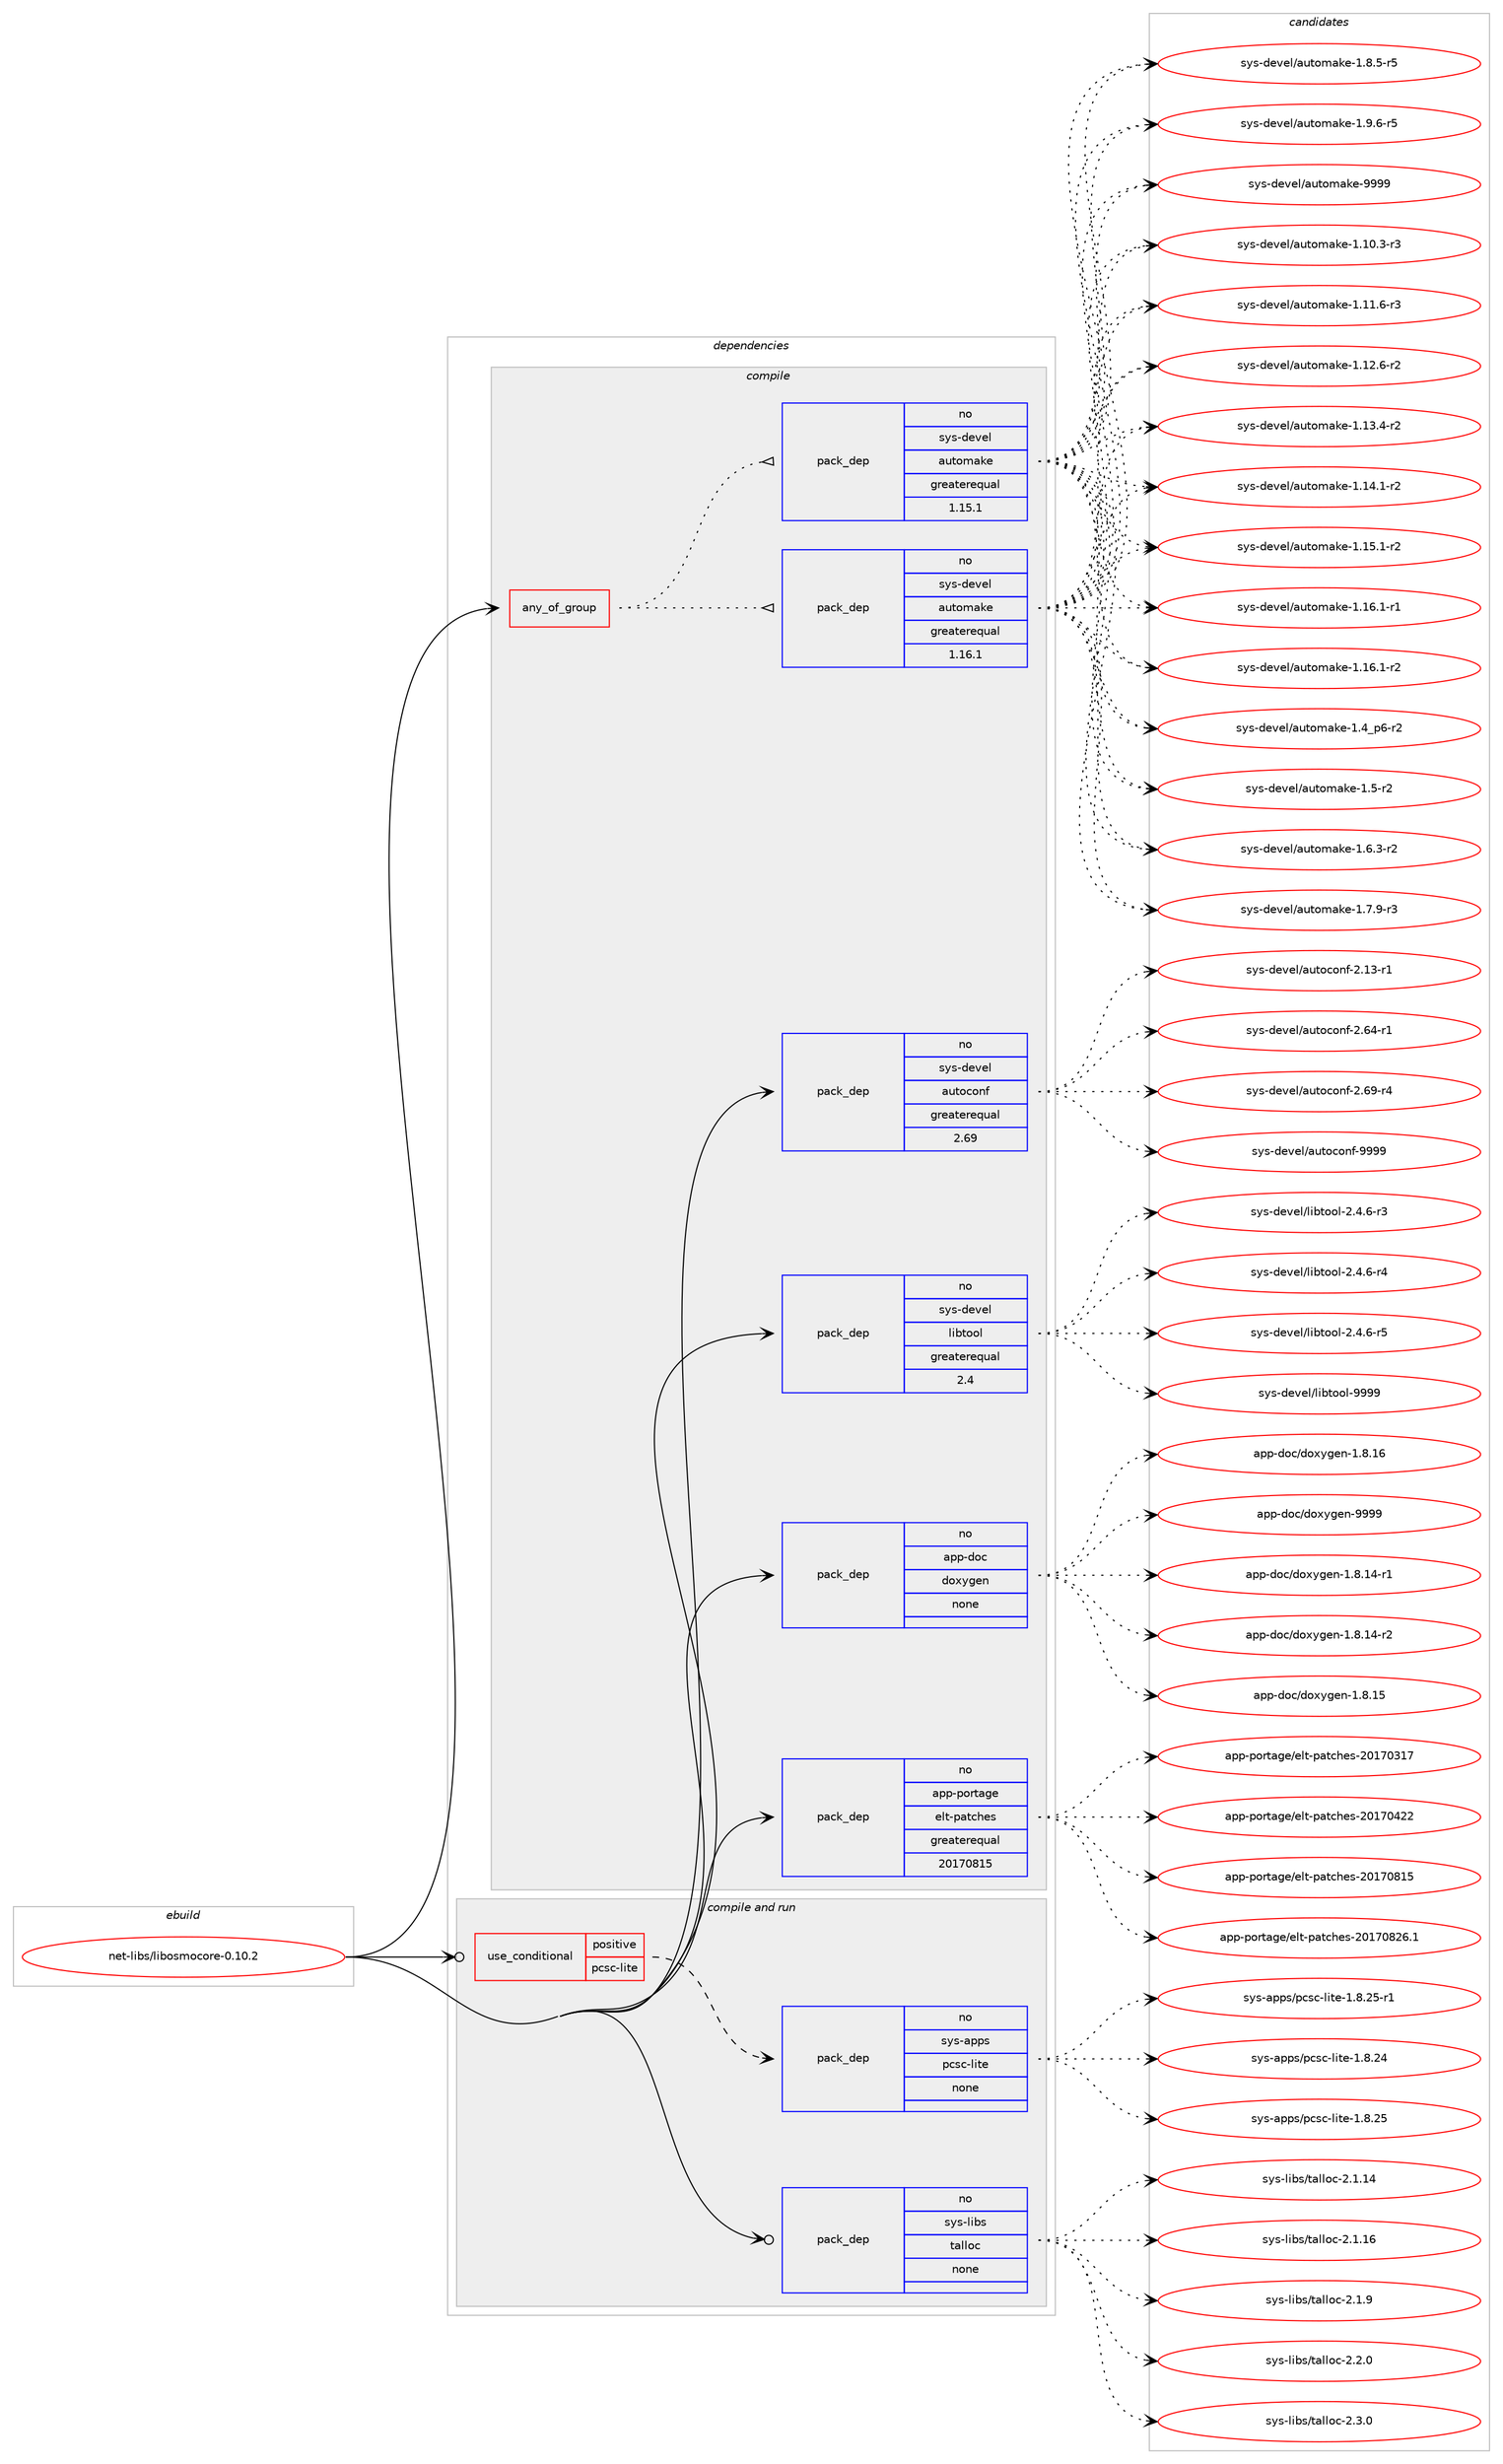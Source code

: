 digraph prolog {

# *************
# Graph options
# *************

newrank=true;
concentrate=true;
compound=true;
graph [rankdir=LR,fontname=Helvetica,fontsize=10,ranksep=1.5];#, ranksep=2.5, nodesep=0.2];
edge  [arrowhead=vee];
node  [fontname=Helvetica,fontsize=10];

# **********
# The ebuild
# **********

subgraph cluster_leftcol {
color=gray;
rank=same;
label=<<i>ebuild</i>>;
id [label="net-libs/libosmocore-0.10.2", color=red, width=4, href="../net-libs/libosmocore-0.10.2.svg"];
}

# ****************
# The dependencies
# ****************

subgraph cluster_midcol {
color=gray;
label=<<i>dependencies</i>>;
subgraph cluster_compile {
fillcolor="#eeeeee";
style=filled;
label=<<i>compile</i>>;
subgraph any14032 {
dependency827068 [label=<<TABLE BORDER="0" CELLBORDER="1" CELLSPACING="0" CELLPADDING="4"><TR><TD CELLPADDING="10">any_of_group</TD></TR></TABLE>>, shape=none, color=red];subgraph pack611036 {
dependency827069 [label=<<TABLE BORDER="0" CELLBORDER="1" CELLSPACING="0" CELLPADDING="4" WIDTH="220"><TR><TD ROWSPAN="6" CELLPADDING="30">pack_dep</TD></TR><TR><TD WIDTH="110">no</TD></TR><TR><TD>sys-devel</TD></TR><TR><TD>automake</TD></TR><TR><TD>greaterequal</TD></TR><TR><TD>1.16.1</TD></TR></TABLE>>, shape=none, color=blue];
}
dependency827068:e -> dependency827069:w [weight=20,style="dotted",arrowhead="oinv"];
subgraph pack611037 {
dependency827070 [label=<<TABLE BORDER="0" CELLBORDER="1" CELLSPACING="0" CELLPADDING="4" WIDTH="220"><TR><TD ROWSPAN="6" CELLPADDING="30">pack_dep</TD></TR><TR><TD WIDTH="110">no</TD></TR><TR><TD>sys-devel</TD></TR><TR><TD>automake</TD></TR><TR><TD>greaterequal</TD></TR><TR><TD>1.15.1</TD></TR></TABLE>>, shape=none, color=blue];
}
dependency827068:e -> dependency827070:w [weight=20,style="dotted",arrowhead="oinv"];
}
id:e -> dependency827068:w [weight=20,style="solid",arrowhead="vee"];
subgraph pack611038 {
dependency827071 [label=<<TABLE BORDER="0" CELLBORDER="1" CELLSPACING="0" CELLPADDING="4" WIDTH="220"><TR><TD ROWSPAN="6" CELLPADDING="30">pack_dep</TD></TR><TR><TD WIDTH="110">no</TD></TR><TR><TD>app-doc</TD></TR><TR><TD>doxygen</TD></TR><TR><TD>none</TD></TR><TR><TD></TD></TR></TABLE>>, shape=none, color=blue];
}
id:e -> dependency827071:w [weight=20,style="solid",arrowhead="vee"];
subgraph pack611039 {
dependency827072 [label=<<TABLE BORDER="0" CELLBORDER="1" CELLSPACING="0" CELLPADDING="4" WIDTH="220"><TR><TD ROWSPAN="6" CELLPADDING="30">pack_dep</TD></TR><TR><TD WIDTH="110">no</TD></TR><TR><TD>app-portage</TD></TR><TR><TD>elt-patches</TD></TR><TR><TD>greaterequal</TD></TR><TR><TD>20170815</TD></TR></TABLE>>, shape=none, color=blue];
}
id:e -> dependency827072:w [weight=20,style="solid",arrowhead="vee"];
subgraph pack611040 {
dependency827073 [label=<<TABLE BORDER="0" CELLBORDER="1" CELLSPACING="0" CELLPADDING="4" WIDTH="220"><TR><TD ROWSPAN="6" CELLPADDING="30">pack_dep</TD></TR><TR><TD WIDTH="110">no</TD></TR><TR><TD>sys-devel</TD></TR><TR><TD>autoconf</TD></TR><TR><TD>greaterequal</TD></TR><TR><TD>2.69</TD></TR></TABLE>>, shape=none, color=blue];
}
id:e -> dependency827073:w [weight=20,style="solid",arrowhead="vee"];
subgraph pack611041 {
dependency827074 [label=<<TABLE BORDER="0" CELLBORDER="1" CELLSPACING="0" CELLPADDING="4" WIDTH="220"><TR><TD ROWSPAN="6" CELLPADDING="30">pack_dep</TD></TR><TR><TD WIDTH="110">no</TD></TR><TR><TD>sys-devel</TD></TR><TR><TD>libtool</TD></TR><TR><TD>greaterequal</TD></TR><TR><TD>2.4</TD></TR></TABLE>>, shape=none, color=blue];
}
id:e -> dependency827074:w [weight=20,style="solid",arrowhead="vee"];
}
subgraph cluster_compileandrun {
fillcolor="#eeeeee";
style=filled;
label=<<i>compile and run</i>>;
subgraph cond201543 {
dependency827075 [label=<<TABLE BORDER="0" CELLBORDER="1" CELLSPACING="0" CELLPADDING="4"><TR><TD ROWSPAN="3" CELLPADDING="10">use_conditional</TD></TR><TR><TD>positive</TD></TR><TR><TD>pcsc-lite</TD></TR></TABLE>>, shape=none, color=red];
subgraph pack611042 {
dependency827076 [label=<<TABLE BORDER="0" CELLBORDER="1" CELLSPACING="0" CELLPADDING="4" WIDTH="220"><TR><TD ROWSPAN="6" CELLPADDING="30">pack_dep</TD></TR><TR><TD WIDTH="110">no</TD></TR><TR><TD>sys-apps</TD></TR><TR><TD>pcsc-lite</TD></TR><TR><TD>none</TD></TR><TR><TD></TD></TR></TABLE>>, shape=none, color=blue];
}
dependency827075:e -> dependency827076:w [weight=20,style="dashed",arrowhead="vee"];
}
id:e -> dependency827075:w [weight=20,style="solid",arrowhead="odotvee"];
subgraph pack611043 {
dependency827077 [label=<<TABLE BORDER="0" CELLBORDER="1" CELLSPACING="0" CELLPADDING="4" WIDTH="220"><TR><TD ROWSPAN="6" CELLPADDING="30">pack_dep</TD></TR><TR><TD WIDTH="110">no</TD></TR><TR><TD>sys-libs</TD></TR><TR><TD>talloc</TD></TR><TR><TD>none</TD></TR><TR><TD></TD></TR></TABLE>>, shape=none, color=blue];
}
id:e -> dependency827077:w [weight=20,style="solid",arrowhead="odotvee"];
}
subgraph cluster_run {
fillcolor="#eeeeee";
style=filled;
label=<<i>run</i>>;
}
}

# **************
# The candidates
# **************

subgraph cluster_choices {
rank=same;
color=gray;
label=<<i>candidates</i>>;

subgraph choice611036 {
color=black;
nodesep=1;
choice11512111545100101118101108479711711611110997107101454946494846514511451 [label="sys-devel/automake-1.10.3-r3", color=red, width=4,href="../sys-devel/automake-1.10.3-r3.svg"];
choice11512111545100101118101108479711711611110997107101454946494946544511451 [label="sys-devel/automake-1.11.6-r3", color=red, width=4,href="../sys-devel/automake-1.11.6-r3.svg"];
choice11512111545100101118101108479711711611110997107101454946495046544511450 [label="sys-devel/automake-1.12.6-r2", color=red, width=4,href="../sys-devel/automake-1.12.6-r2.svg"];
choice11512111545100101118101108479711711611110997107101454946495146524511450 [label="sys-devel/automake-1.13.4-r2", color=red, width=4,href="../sys-devel/automake-1.13.4-r2.svg"];
choice11512111545100101118101108479711711611110997107101454946495246494511450 [label="sys-devel/automake-1.14.1-r2", color=red, width=4,href="../sys-devel/automake-1.14.1-r2.svg"];
choice11512111545100101118101108479711711611110997107101454946495346494511450 [label="sys-devel/automake-1.15.1-r2", color=red, width=4,href="../sys-devel/automake-1.15.1-r2.svg"];
choice11512111545100101118101108479711711611110997107101454946495446494511449 [label="sys-devel/automake-1.16.1-r1", color=red, width=4,href="../sys-devel/automake-1.16.1-r1.svg"];
choice11512111545100101118101108479711711611110997107101454946495446494511450 [label="sys-devel/automake-1.16.1-r2", color=red, width=4,href="../sys-devel/automake-1.16.1-r2.svg"];
choice115121115451001011181011084797117116111109971071014549465295112544511450 [label="sys-devel/automake-1.4_p6-r2", color=red, width=4,href="../sys-devel/automake-1.4_p6-r2.svg"];
choice11512111545100101118101108479711711611110997107101454946534511450 [label="sys-devel/automake-1.5-r2", color=red, width=4,href="../sys-devel/automake-1.5-r2.svg"];
choice115121115451001011181011084797117116111109971071014549465446514511450 [label="sys-devel/automake-1.6.3-r2", color=red, width=4,href="../sys-devel/automake-1.6.3-r2.svg"];
choice115121115451001011181011084797117116111109971071014549465546574511451 [label="sys-devel/automake-1.7.9-r3", color=red, width=4,href="../sys-devel/automake-1.7.9-r3.svg"];
choice115121115451001011181011084797117116111109971071014549465646534511453 [label="sys-devel/automake-1.8.5-r5", color=red, width=4,href="../sys-devel/automake-1.8.5-r5.svg"];
choice115121115451001011181011084797117116111109971071014549465746544511453 [label="sys-devel/automake-1.9.6-r5", color=red, width=4,href="../sys-devel/automake-1.9.6-r5.svg"];
choice115121115451001011181011084797117116111109971071014557575757 [label="sys-devel/automake-9999", color=red, width=4,href="../sys-devel/automake-9999.svg"];
dependency827069:e -> choice11512111545100101118101108479711711611110997107101454946494846514511451:w [style=dotted,weight="100"];
dependency827069:e -> choice11512111545100101118101108479711711611110997107101454946494946544511451:w [style=dotted,weight="100"];
dependency827069:e -> choice11512111545100101118101108479711711611110997107101454946495046544511450:w [style=dotted,weight="100"];
dependency827069:e -> choice11512111545100101118101108479711711611110997107101454946495146524511450:w [style=dotted,weight="100"];
dependency827069:e -> choice11512111545100101118101108479711711611110997107101454946495246494511450:w [style=dotted,weight="100"];
dependency827069:e -> choice11512111545100101118101108479711711611110997107101454946495346494511450:w [style=dotted,weight="100"];
dependency827069:e -> choice11512111545100101118101108479711711611110997107101454946495446494511449:w [style=dotted,weight="100"];
dependency827069:e -> choice11512111545100101118101108479711711611110997107101454946495446494511450:w [style=dotted,weight="100"];
dependency827069:e -> choice115121115451001011181011084797117116111109971071014549465295112544511450:w [style=dotted,weight="100"];
dependency827069:e -> choice11512111545100101118101108479711711611110997107101454946534511450:w [style=dotted,weight="100"];
dependency827069:e -> choice115121115451001011181011084797117116111109971071014549465446514511450:w [style=dotted,weight="100"];
dependency827069:e -> choice115121115451001011181011084797117116111109971071014549465546574511451:w [style=dotted,weight="100"];
dependency827069:e -> choice115121115451001011181011084797117116111109971071014549465646534511453:w [style=dotted,weight="100"];
dependency827069:e -> choice115121115451001011181011084797117116111109971071014549465746544511453:w [style=dotted,weight="100"];
dependency827069:e -> choice115121115451001011181011084797117116111109971071014557575757:w [style=dotted,weight="100"];
}
subgraph choice611037 {
color=black;
nodesep=1;
choice11512111545100101118101108479711711611110997107101454946494846514511451 [label="sys-devel/automake-1.10.3-r3", color=red, width=4,href="../sys-devel/automake-1.10.3-r3.svg"];
choice11512111545100101118101108479711711611110997107101454946494946544511451 [label="sys-devel/automake-1.11.6-r3", color=red, width=4,href="../sys-devel/automake-1.11.6-r3.svg"];
choice11512111545100101118101108479711711611110997107101454946495046544511450 [label="sys-devel/automake-1.12.6-r2", color=red, width=4,href="../sys-devel/automake-1.12.6-r2.svg"];
choice11512111545100101118101108479711711611110997107101454946495146524511450 [label="sys-devel/automake-1.13.4-r2", color=red, width=4,href="../sys-devel/automake-1.13.4-r2.svg"];
choice11512111545100101118101108479711711611110997107101454946495246494511450 [label="sys-devel/automake-1.14.1-r2", color=red, width=4,href="../sys-devel/automake-1.14.1-r2.svg"];
choice11512111545100101118101108479711711611110997107101454946495346494511450 [label="sys-devel/automake-1.15.1-r2", color=red, width=4,href="../sys-devel/automake-1.15.1-r2.svg"];
choice11512111545100101118101108479711711611110997107101454946495446494511449 [label="sys-devel/automake-1.16.1-r1", color=red, width=4,href="../sys-devel/automake-1.16.1-r1.svg"];
choice11512111545100101118101108479711711611110997107101454946495446494511450 [label="sys-devel/automake-1.16.1-r2", color=red, width=4,href="../sys-devel/automake-1.16.1-r2.svg"];
choice115121115451001011181011084797117116111109971071014549465295112544511450 [label="sys-devel/automake-1.4_p6-r2", color=red, width=4,href="../sys-devel/automake-1.4_p6-r2.svg"];
choice11512111545100101118101108479711711611110997107101454946534511450 [label="sys-devel/automake-1.5-r2", color=red, width=4,href="../sys-devel/automake-1.5-r2.svg"];
choice115121115451001011181011084797117116111109971071014549465446514511450 [label="sys-devel/automake-1.6.3-r2", color=red, width=4,href="../sys-devel/automake-1.6.3-r2.svg"];
choice115121115451001011181011084797117116111109971071014549465546574511451 [label="sys-devel/automake-1.7.9-r3", color=red, width=4,href="../sys-devel/automake-1.7.9-r3.svg"];
choice115121115451001011181011084797117116111109971071014549465646534511453 [label="sys-devel/automake-1.8.5-r5", color=red, width=4,href="../sys-devel/automake-1.8.5-r5.svg"];
choice115121115451001011181011084797117116111109971071014549465746544511453 [label="sys-devel/automake-1.9.6-r5", color=red, width=4,href="../sys-devel/automake-1.9.6-r5.svg"];
choice115121115451001011181011084797117116111109971071014557575757 [label="sys-devel/automake-9999", color=red, width=4,href="../sys-devel/automake-9999.svg"];
dependency827070:e -> choice11512111545100101118101108479711711611110997107101454946494846514511451:w [style=dotted,weight="100"];
dependency827070:e -> choice11512111545100101118101108479711711611110997107101454946494946544511451:w [style=dotted,weight="100"];
dependency827070:e -> choice11512111545100101118101108479711711611110997107101454946495046544511450:w [style=dotted,weight="100"];
dependency827070:e -> choice11512111545100101118101108479711711611110997107101454946495146524511450:w [style=dotted,weight="100"];
dependency827070:e -> choice11512111545100101118101108479711711611110997107101454946495246494511450:w [style=dotted,weight="100"];
dependency827070:e -> choice11512111545100101118101108479711711611110997107101454946495346494511450:w [style=dotted,weight="100"];
dependency827070:e -> choice11512111545100101118101108479711711611110997107101454946495446494511449:w [style=dotted,weight="100"];
dependency827070:e -> choice11512111545100101118101108479711711611110997107101454946495446494511450:w [style=dotted,weight="100"];
dependency827070:e -> choice115121115451001011181011084797117116111109971071014549465295112544511450:w [style=dotted,weight="100"];
dependency827070:e -> choice11512111545100101118101108479711711611110997107101454946534511450:w [style=dotted,weight="100"];
dependency827070:e -> choice115121115451001011181011084797117116111109971071014549465446514511450:w [style=dotted,weight="100"];
dependency827070:e -> choice115121115451001011181011084797117116111109971071014549465546574511451:w [style=dotted,weight="100"];
dependency827070:e -> choice115121115451001011181011084797117116111109971071014549465646534511453:w [style=dotted,weight="100"];
dependency827070:e -> choice115121115451001011181011084797117116111109971071014549465746544511453:w [style=dotted,weight="100"];
dependency827070:e -> choice115121115451001011181011084797117116111109971071014557575757:w [style=dotted,weight="100"];
}
subgraph choice611038 {
color=black;
nodesep=1;
choice97112112451001119947100111120121103101110454946564649524511449 [label="app-doc/doxygen-1.8.14-r1", color=red, width=4,href="../app-doc/doxygen-1.8.14-r1.svg"];
choice97112112451001119947100111120121103101110454946564649524511450 [label="app-doc/doxygen-1.8.14-r2", color=red, width=4,href="../app-doc/doxygen-1.8.14-r2.svg"];
choice9711211245100111994710011112012110310111045494656464953 [label="app-doc/doxygen-1.8.15", color=red, width=4,href="../app-doc/doxygen-1.8.15.svg"];
choice9711211245100111994710011112012110310111045494656464954 [label="app-doc/doxygen-1.8.16", color=red, width=4,href="../app-doc/doxygen-1.8.16.svg"];
choice971121124510011199471001111201211031011104557575757 [label="app-doc/doxygen-9999", color=red, width=4,href="../app-doc/doxygen-9999.svg"];
dependency827071:e -> choice97112112451001119947100111120121103101110454946564649524511449:w [style=dotted,weight="100"];
dependency827071:e -> choice97112112451001119947100111120121103101110454946564649524511450:w [style=dotted,weight="100"];
dependency827071:e -> choice9711211245100111994710011112012110310111045494656464953:w [style=dotted,weight="100"];
dependency827071:e -> choice9711211245100111994710011112012110310111045494656464954:w [style=dotted,weight="100"];
dependency827071:e -> choice971121124510011199471001111201211031011104557575757:w [style=dotted,weight="100"];
}
subgraph choice611039 {
color=black;
nodesep=1;
choice97112112451121111141169710310147101108116451129711699104101115455048495548514955 [label="app-portage/elt-patches-20170317", color=red, width=4,href="../app-portage/elt-patches-20170317.svg"];
choice97112112451121111141169710310147101108116451129711699104101115455048495548525050 [label="app-portage/elt-patches-20170422", color=red, width=4,href="../app-portage/elt-patches-20170422.svg"];
choice97112112451121111141169710310147101108116451129711699104101115455048495548564953 [label="app-portage/elt-patches-20170815", color=red, width=4,href="../app-portage/elt-patches-20170815.svg"];
choice971121124511211111411697103101471011081164511297116991041011154550484955485650544649 [label="app-portage/elt-patches-20170826.1", color=red, width=4,href="../app-portage/elt-patches-20170826.1.svg"];
dependency827072:e -> choice97112112451121111141169710310147101108116451129711699104101115455048495548514955:w [style=dotted,weight="100"];
dependency827072:e -> choice97112112451121111141169710310147101108116451129711699104101115455048495548525050:w [style=dotted,weight="100"];
dependency827072:e -> choice97112112451121111141169710310147101108116451129711699104101115455048495548564953:w [style=dotted,weight="100"];
dependency827072:e -> choice971121124511211111411697103101471011081164511297116991041011154550484955485650544649:w [style=dotted,weight="100"];
}
subgraph choice611040 {
color=black;
nodesep=1;
choice1151211154510010111810110847971171161119911111010245504649514511449 [label="sys-devel/autoconf-2.13-r1", color=red, width=4,href="../sys-devel/autoconf-2.13-r1.svg"];
choice1151211154510010111810110847971171161119911111010245504654524511449 [label="sys-devel/autoconf-2.64-r1", color=red, width=4,href="../sys-devel/autoconf-2.64-r1.svg"];
choice1151211154510010111810110847971171161119911111010245504654574511452 [label="sys-devel/autoconf-2.69-r4", color=red, width=4,href="../sys-devel/autoconf-2.69-r4.svg"];
choice115121115451001011181011084797117116111991111101024557575757 [label="sys-devel/autoconf-9999", color=red, width=4,href="../sys-devel/autoconf-9999.svg"];
dependency827073:e -> choice1151211154510010111810110847971171161119911111010245504649514511449:w [style=dotted,weight="100"];
dependency827073:e -> choice1151211154510010111810110847971171161119911111010245504654524511449:w [style=dotted,weight="100"];
dependency827073:e -> choice1151211154510010111810110847971171161119911111010245504654574511452:w [style=dotted,weight="100"];
dependency827073:e -> choice115121115451001011181011084797117116111991111101024557575757:w [style=dotted,weight="100"];
}
subgraph choice611041 {
color=black;
nodesep=1;
choice1151211154510010111810110847108105981161111111084550465246544511451 [label="sys-devel/libtool-2.4.6-r3", color=red, width=4,href="../sys-devel/libtool-2.4.6-r3.svg"];
choice1151211154510010111810110847108105981161111111084550465246544511452 [label="sys-devel/libtool-2.4.6-r4", color=red, width=4,href="../sys-devel/libtool-2.4.6-r4.svg"];
choice1151211154510010111810110847108105981161111111084550465246544511453 [label="sys-devel/libtool-2.4.6-r5", color=red, width=4,href="../sys-devel/libtool-2.4.6-r5.svg"];
choice1151211154510010111810110847108105981161111111084557575757 [label="sys-devel/libtool-9999", color=red, width=4,href="../sys-devel/libtool-9999.svg"];
dependency827074:e -> choice1151211154510010111810110847108105981161111111084550465246544511451:w [style=dotted,weight="100"];
dependency827074:e -> choice1151211154510010111810110847108105981161111111084550465246544511452:w [style=dotted,weight="100"];
dependency827074:e -> choice1151211154510010111810110847108105981161111111084550465246544511453:w [style=dotted,weight="100"];
dependency827074:e -> choice1151211154510010111810110847108105981161111111084557575757:w [style=dotted,weight="100"];
}
subgraph choice611042 {
color=black;
nodesep=1;
choice11512111545971121121154711299115994510810511610145494656465052 [label="sys-apps/pcsc-lite-1.8.24", color=red, width=4,href="../sys-apps/pcsc-lite-1.8.24.svg"];
choice11512111545971121121154711299115994510810511610145494656465053 [label="sys-apps/pcsc-lite-1.8.25", color=red, width=4,href="../sys-apps/pcsc-lite-1.8.25.svg"];
choice115121115459711211211547112991159945108105116101454946564650534511449 [label="sys-apps/pcsc-lite-1.8.25-r1", color=red, width=4,href="../sys-apps/pcsc-lite-1.8.25-r1.svg"];
dependency827076:e -> choice11512111545971121121154711299115994510810511610145494656465052:w [style=dotted,weight="100"];
dependency827076:e -> choice11512111545971121121154711299115994510810511610145494656465053:w [style=dotted,weight="100"];
dependency827076:e -> choice115121115459711211211547112991159945108105116101454946564650534511449:w [style=dotted,weight="100"];
}
subgraph choice611043 {
color=black;
nodesep=1;
choice115121115451081059811547116971081081119945504649464952 [label="sys-libs/talloc-2.1.14", color=red, width=4,href="../sys-libs/talloc-2.1.14.svg"];
choice115121115451081059811547116971081081119945504649464954 [label="sys-libs/talloc-2.1.16", color=red, width=4,href="../sys-libs/talloc-2.1.16.svg"];
choice1151211154510810598115471169710810811199455046494657 [label="sys-libs/talloc-2.1.9", color=red, width=4,href="../sys-libs/talloc-2.1.9.svg"];
choice1151211154510810598115471169710810811199455046504648 [label="sys-libs/talloc-2.2.0", color=red, width=4,href="../sys-libs/talloc-2.2.0.svg"];
choice1151211154510810598115471169710810811199455046514648 [label="sys-libs/talloc-2.3.0", color=red, width=4,href="../sys-libs/talloc-2.3.0.svg"];
dependency827077:e -> choice115121115451081059811547116971081081119945504649464952:w [style=dotted,weight="100"];
dependency827077:e -> choice115121115451081059811547116971081081119945504649464954:w [style=dotted,weight="100"];
dependency827077:e -> choice1151211154510810598115471169710810811199455046494657:w [style=dotted,weight="100"];
dependency827077:e -> choice1151211154510810598115471169710810811199455046504648:w [style=dotted,weight="100"];
dependency827077:e -> choice1151211154510810598115471169710810811199455046514648:w [style=dotted,weight="100"];
}
}

}
